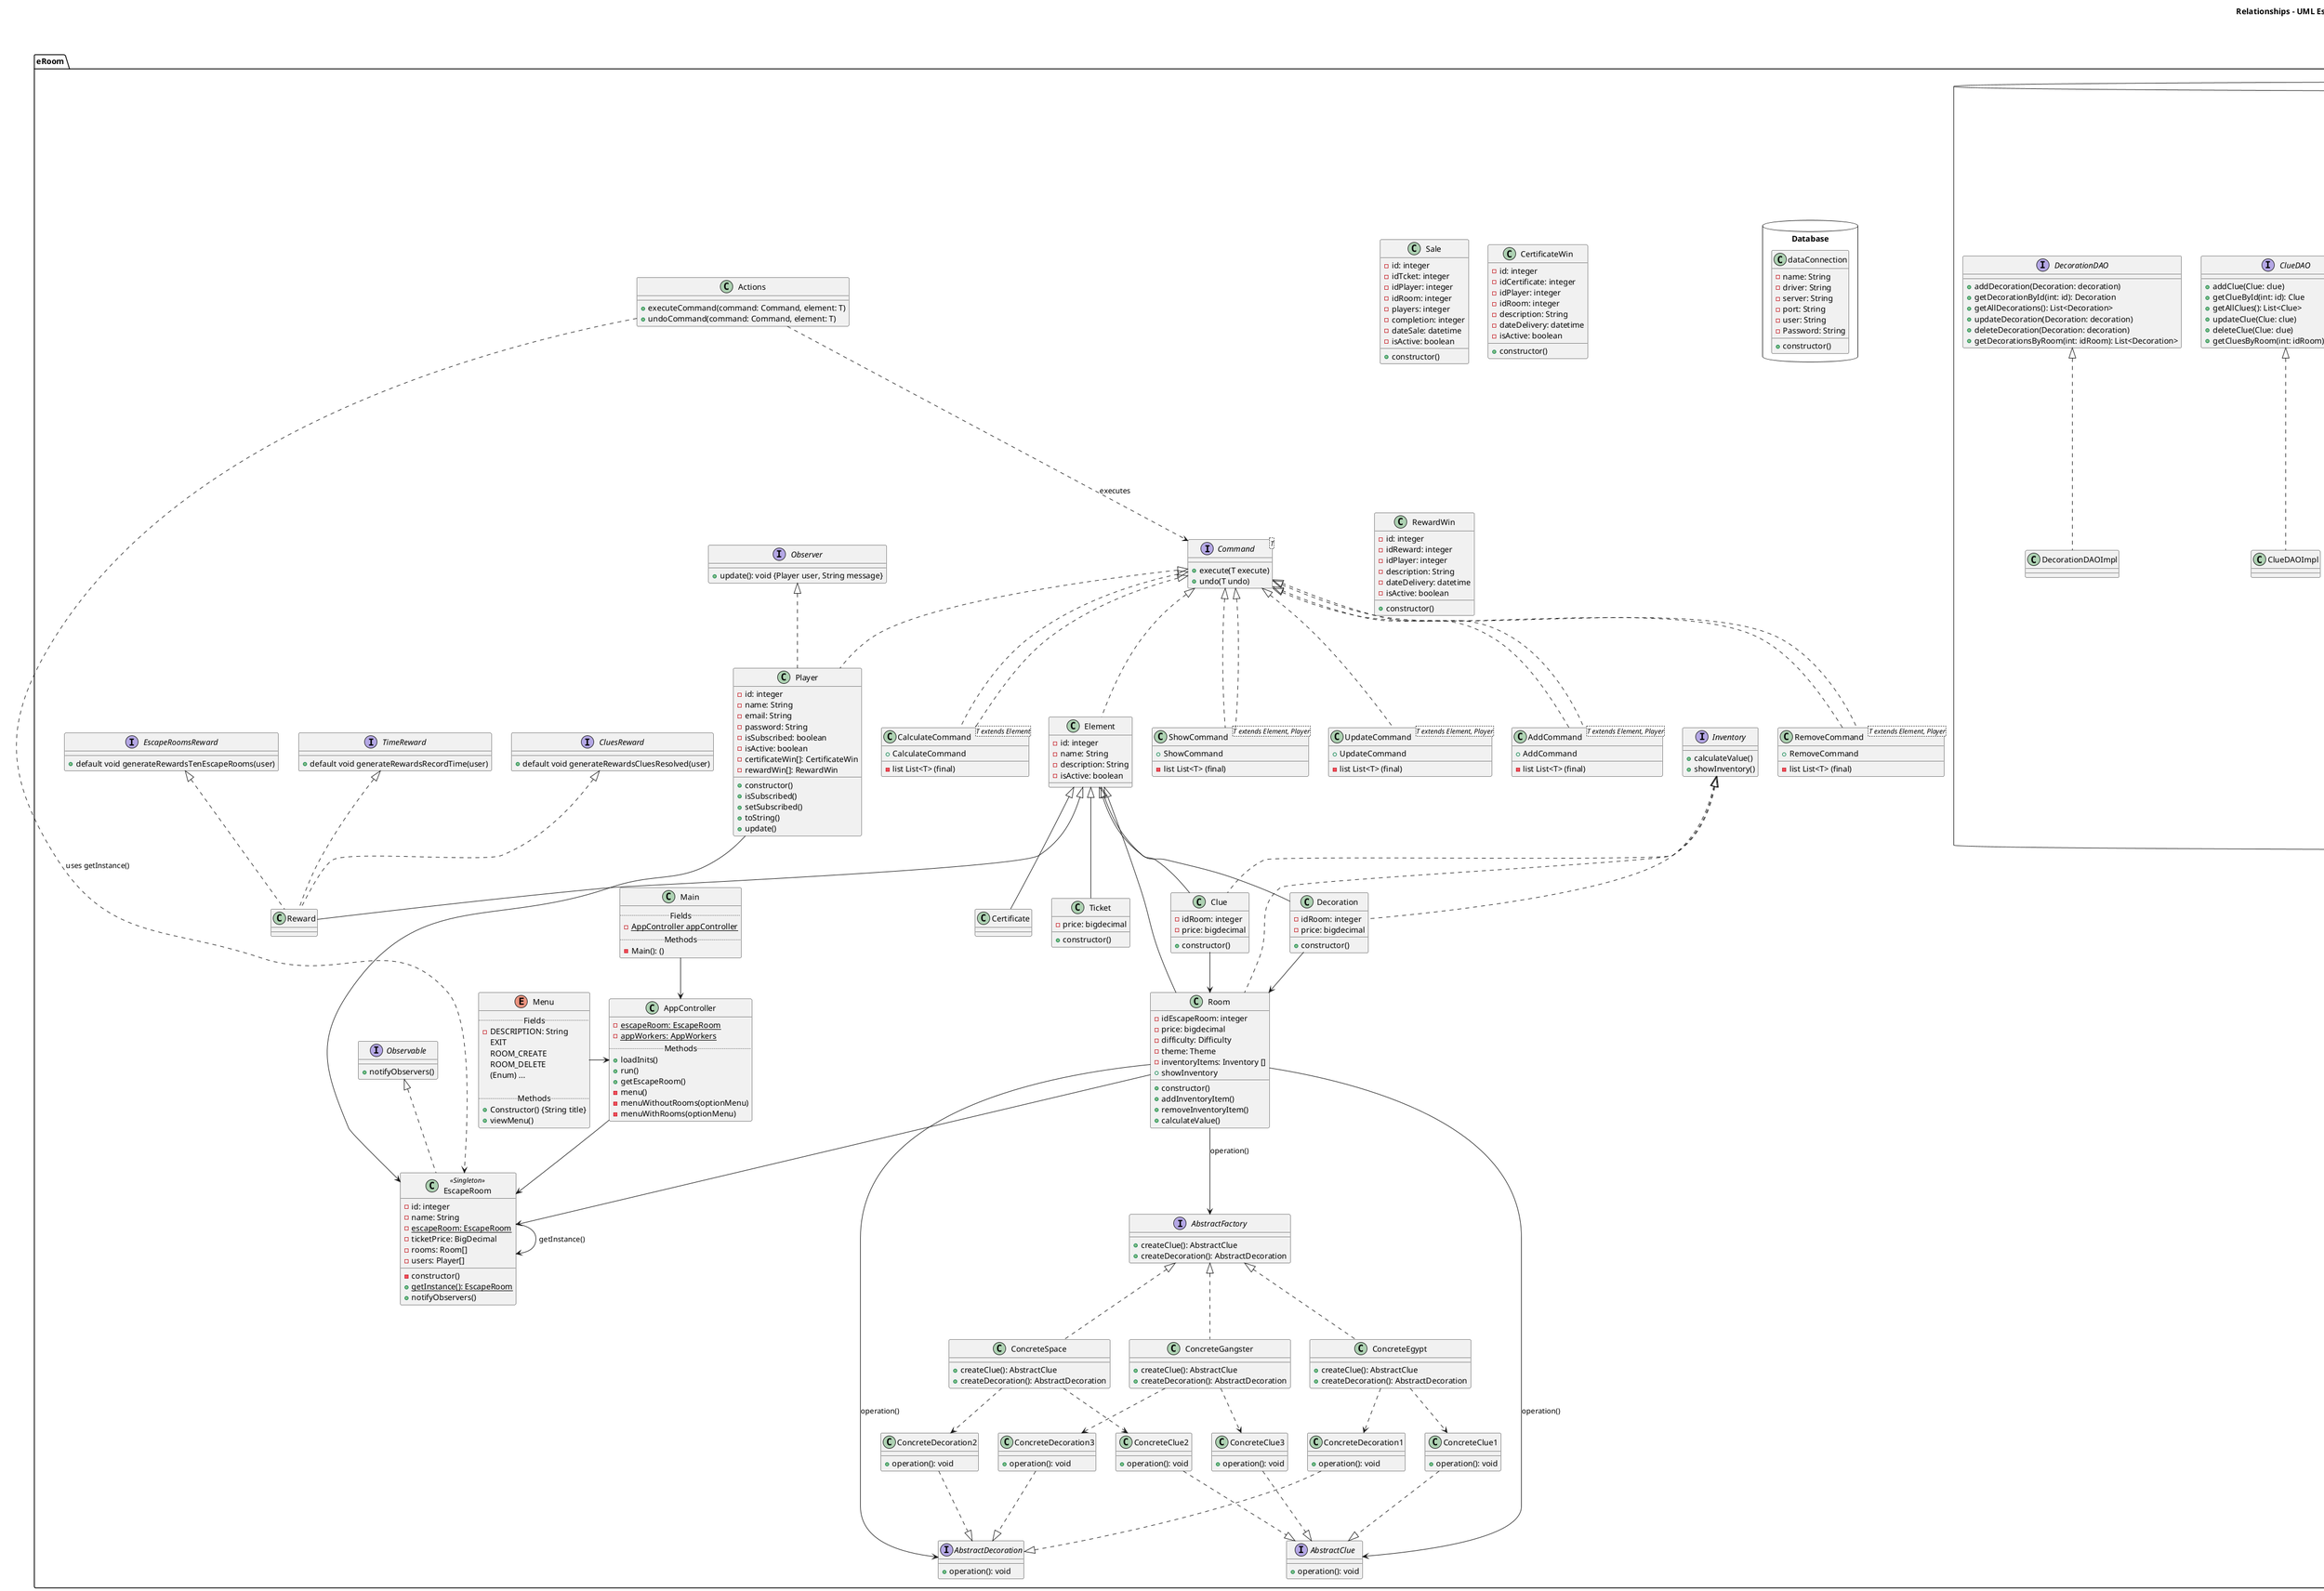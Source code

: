 @startuml
'https://plantuml.com/use-case-diagram
' https://plantuml.com/es/class-diagram

title Relationships - UML EscapeRoomA

package eRoom {

package enums {

enum Difficulty {
    EASY
    MEDIUM
    EXPERT
}
Difficulty -right-> Room

enum Theme {
   EGYPT
   SPACE
   GANGSTERS
}
Theme -right-> Room

}

class Element implements Command{
    '.. Fields ..
    -id: integer
    -name: String
    -description: String
    -isActive: boolean
}


class EscapeRoom <<Singleton>> implements Observable {
    '.. Fields ..
    -id: integer
    -name: String
    -{static} escapeRoom: EscapeRoom
    -ticketPrice: BigDecimal
    -rooms: Room[]
    -users: Player[]
    '.. Methods ..
    -constructor()
    +{static} getInstance(): EscapeRoom
    +notifyObservers()

}
Actions ..> EscapeRoom: uses getInstance()
Command <|.. AddCommand
Command <|.. RemoveCommand
Command <|.. ShowCommand
Command <|.. CalculateCommand
Actions ..> Command: executes

EscapeRoom -> EscapeRoom : getInstance()
note left of EscapeRoom::instance
    private static EscapeRoom instance;
end note



class Player implements Command, Observer {
   '.. Fields ..
   -id: integer
   -name: String
   -email: String
   -password: String
   -isSubscribed: boolean
   -isActive: boolean
   -certificateWin[]: CertificateWin
   -rewardWin[]: RewardWin
   '.. Methods ..
   +constructor()
   +isSubscribed()
   +setSubscribed()
   +toString()
   +update()
}
Player -down-> EscapeRoom

class Room extends Element implements Inventory {
   '.. Fields ..
    -idEscapeRoom: integer
    -price: bigdecimal
    -difficulty: Difficulty
    -theme: Theme
    -inventoryItems: Inventory []
   '.. Methods ..
    +constructor()
    +addInventoryItem()
    +removeInventoryItem()
    +calculateValue()
    +showInventory
}
Room -down-> EscapeRoom

class Clue extends Element implements Inventory  {
   '.. Fields ..
    -idRoom: integer
    -price: bigdecimal
   '.. Methods ..
    +constructor()
}
Clue -down-> Room


class Decoration extends Element implements Inventory{
   '.. Fields ..
    -idRoom: integer
    -price: bigdecimal
   '.. Methods ..
    +constructor()
}
Decoration -down-> Room

class Certificate extends Element {

}

class Reward extends Element implements TimeReward, EscapeRoomsReward, CluesReward {

}

class Ticket extends Element {
   '.. Fields ..
    -price: bigdecimal
   '.. Methods ..
    +constructor()
}

class Sale {
   '.. Fields ..
    -id: integer
    -idTcket: integer
    -idPlayer: integer
    -idRoom: integer
    -players: integer
    -completion: integer
    -dateSale: datetime
    -isActive: boolean
   '.. Methods ..
    +constructor()
}

class CertificateWin {
   '.. Fields ..
    -id: integer
    -idCertificate: integer
    -idPlayer: integer
    -idRoom: integer
    -description: String
    -dateDelivery: datetime
    -isActive: boolean
   '.. Methods ..
    +constructor()
}

class RewardWin {
   '.. Fields ..
    -id: integer
    -idReward: integer
    -idPlayer: integer
    -description: String
    -dateDelivery: datetime
    -isActive: boolean
   '.. Methods ..
    +constructor()
}

class Actions {
    +executeCommand(command: Command, element: T)
    +undoCommand(command: Command, element: T)
}


interface Observer {
    +update(): void {Player user, String message}

}

interface Observable {
    +notifyObservers()

}

interface TimeReward {
    +default void generateRewardsRecordTime(user)

}

interface EscapeRoomsReward {
    +default void generateRewardsTenEscapeRooms(user)

}
interface CluesReward {
    +default void generateRewardsCluesResolved(user)

}



interface Command<T> {
    +execute(T execute)
    +undo(T undo)
    }

class AddCommand<T extends Element, Player> implements Command<T> {
    -list List<T> (final)
    +AddCommand
    }

class UpdateCommand<T extends Element, Player> implements Command<T> {
    -list List<T> (final)
    +UpdateCommand
    }

class RemoveCommand<T extends Element, Player> implements Command<T>{
    -list List<T> (final)
    +RemoveCommand
    }

class ShowCommand<T extends Element, Player> implements Command<T> {
     -list List<T> (final)
     +ShowCommand
    }

class CalculateCommand<T extends Element> implements Command<T> {
      -list List<T> (final)
      +CalculateCommand
     }


interface Inventory {
    +calculateValue()
    +showInventory()
}

enum Menu {
    .. Fields ..
    -DESCRIPTION: String
    EXIT
    ROOM_CREATE
    ROOM_DELETE
    (Enum) ...

    .. Methods ..
    +Constructor() {String title}
    +viewMenu()
}
Menu -right->AppController


class Main {
    .. Fields ..
    -AppController {static} appController
    .. Methods ..
    -Main(): ()
}
Main -down-> AppController


class AppController {
    '.. Fields ..
    -{static} escapeRoom: EscapeRoom
    -{static} appWorkers: AppWorkers
    .. Methods ..
    +loadInits()
    +run()
    +getEscapeRoom()
    -menu()
    -menuWithoutRooms(optionMenu)
    -menuWithRooms(optionMenu)
}
AppController -down-> EscapeRoom




' ABSTRACT FACTORY

interface AbstractFactory {
    +createClue(): AbstractClue
    +createDecoration(): AbstractDecoration
}


class ConcreteEgypt {
    +createClue(): AbstractClue
    +createDecoration(): AbstractDecoration
}


class ConcreteSpace {
    +createClue(): AbstractClue
    +createDecoration(): AbstractDecoration
}


class ConcreteGangster {
    +createClue(): AbstractClue
    +createDecoration(): AbstractDecoration
}


interface AbstractClue {
    +operation(): void
}


interface AbstractDecoration {
    +operation(): void
}


class ConcreteClue1 {
    +operation(): void
}


class ConcreteDecoration1 {
    +operation(): void
}


class ConcreteClue2 {
    +operation(): void
}


class ConcreteDecoration2 {
    +operation(): void
}

class ConcreteClue3 {
    +operation(): void
}


class ConcreteDecoration3 {
    +operation(): void
}

AbstractFactory <|.. ConcreteEgypt
AbstractFactory <|.. ConcreteSpace
AbstractFactory <|.. ConcreteGangster
AbstractClue <|..up- ConcreteClue1
AbstractDecoration <|..up- ConcreteDecoration1
AbstractClue <|..up- ConcreteClue2
AbstractDecoration <|..up- ConcreteDecoration2
AbstractClue <|..up- ConcreteClue3
AbstractDecoration <|..up- ConcreteDecoration3
ConcreteEgypt ..> ConcreteClue1
ConcreteEgypt ..> ConcreteDecoration1
ConcreteSpace ..> ConcreteClue2
ConcreteSpace ..> ConcreteDecoration2
ConcreteGangster ..> ConcreteClue3
ConcreteGangster ..> ConcreteDecoration3

AbstractFactory <-up- Room : operation()
AbstractClue <-up- Room : operation()
AbstractDecoration <-up- Room : operation()

' DATABASE

package dao <<Database>> {

interface ScapeRoomDAO {
    +addScapeRoom(String: name)
    +updateScapeRoom(String: name)
}

package loadConfigDB {

class LoadConfigDB {
    '.. Fields ..
    -INPUT_FILE_WITH_PATH: path
    -properties: Properties
    '.. Methods ..
    -LoadConfigDB()
    +initialitze()
    +getString(String key): String
    +getBoolean(String key): boolean
    +getInt(String key): int
    '// Database general configuration
    +getDbType(): String
    +getSshEnable(): boolean
    '// Database MySql configuration
    +getMysqlUrl(): String
    +getMysqlHost(): String
    +getMysqlPort(): int
    +getMysqlSchema(): String
    +getMysqlUser(): String
    +getMysqlPassword(): String
    '// Database H2 configuration
    +getH2Url() String
    +getH2Driver(): String
    +getH2File(): String
    +getH2Schema(): int
    +getH2User(): String
    +getH2Password(): String
    '// SSH optional
    +getSshHost(): String
    +getSshPort(): int
    +getSshUser(): String
    +getSshPassword(): String
    +getSshLocalPort(): int
    +getSshRemoteHost(): String
    +getSshRemotePort(): int
}
}

package interfaces {

interface BaseDAO {
    '.. Fields ..
    '.. Methods ..
    +create(T entity): T
    +findById(int id): Optional<T>
    +findAll(): List<T>
    +update(T entity): T
    +deleteById(ID id)
    +isExistsById(ID id): boolean
}

interface CertificateDAO extends BaseDAO<Certificate, Integer> {
    '.. Fields ..
    '.. Methods ..
    +findByPlayerId(Int idPlayer): List<Certificate>
    +findByRoomId(Int idRoom): List<Certificate>
}

interface CertificateWinDAO extends BaseDAO<CertificateWin, Integer> {
    '.. Fields ..
    '.. Methods ..
}

interface ClueDAO extends BaseDAO<Clue, Integer> {
    '.. Fields ..
    '.. Methods ..
}

interface ConnectionDAO {
    '.. Fields ..
    '.. Methods ..
    +closeConnection()
}

interface ConnectionDAOSql {
    '.. Fields ..
    '.. Methods ..
    +beginTransaction()
    +commitTransaction()
    +rollbackTransaction()
}

interface DecorationDAO extends BaseDAO<Decoration, Integer> {
    '.. Fields ..
    '.. Methods ..
}

interface EscapeRoomDAO {
    '.. Fields ..
    '.. Methods ..
    +getConnectionDAO(): ConnectionDAO
    +getPlayerDAO(): PlayerDAO
    +getRoomDAO(): RoomDAO
    +getClueDAO(): ClueDAO
    +getDecorationDAO(): DecorationDAO
    +getCertificateDAO(): CertificateDAO
    +getRewardDAO(): RewardDAO
    +getTicketDAO(): TicketDAO
    +getSaleDAO(): SaleDAO
    +getCertificateWinDAO(): CertificateWinDAO
    +getRewardWinDAO(): RewardWinDAO
}

interface PlayerDAO extends BaseDAO<Player, Integer> {
    '.. Fields ..
    '.. Methods ..
    +findTopPlayers(int limit); List<Player>
}

interface RewardDAO extends BaseDAO<Reward, Integer> {
    '.. Fields ..
    '.. Methods ..
}

interface RewardWinDAO extends BaseDAO<RewardWin, Integer> {
    '.. Fields ..
    '.. Methods ..
}

interface RoomDAO extends BaseDAO<Room, Integer> {
    '.. Fields ..
    '.. Methods ..
    +calculateTotalRoomValue(): double
    +addClueToRoom(Integer roomId, Integer clueId)
    +addDecorationToRoom(Integer roomId, Integer decorationId)
}

interface SaleDAO extends BaseDAO<Sale, Integer> {
    '.. Fields ..
    '.. Methods ..
}

interface TicketDAO extends BaseDAO<Ticket, Integer> {
    '.. Fields ..
    '.. Methods ..
}
}

package factory {

class DAOFactory {
    '.. Fields ..
    -factoryType: String
    '.. Methods ..
    -Constructor()
    +getDAOFactory(): EscapeRoomDAO
}

class EscapeRoomH2 implements eRoom.dao.interfaces.EscapeRoomDAO {
    '.. Fields ..
    '.. Methods ..
}
}

package impl {

package H2 {

class CertificateDAOH2Impl implements eRoom.dao.interfaces.BaseDAO, eRoom.dao.interfaces.CertificateDAO {
    '.. Fields ..
    -connection: Connection
    -nameObject: String
    '.. Methods ..
    +Constructor()
}

class CertificateWinDAOH2Impl implements eRoom.dao.interfaces.BaseDAO, eRoom.dao.interfaces.CertificateWinDAO {
    '.. Fields ..
    -connection: Connection
    -nameObject: String
    '.. Methods ..
    +Constructor()
}

class ClueDAOH2Impl implements eRoom.dao.interfaces.BaseDAO, eRoom.dao.interfaces.ClueDAO {
    '.. Fields ..
    -connection: Connection
    -nameObject: String
    '.. Methods ..
    +Constructor()
}

class DecorationDAOH2Impl implements eRoom.dao.interfaces.BaseDAO, eRoom.dao.interfaces.DecorationDAO {
    '.. Fields ..
    -connection: Connection
    -nameObject: String
    '.. Methods ..
    +Constructor()
}

class PlayerDAOH2Impl implements eRoom.dao.interfaces.BaseDAO, eRoom.dao.interfaces.PlayerDAO {
    '.. Fields ..
    -connection: Connection
    -nameObject: String
    '.. Methods ..
    +Constructor()
}

class RewardDAOH2Impl implements eRoom.dao.interfaces.BaseDAO, eRoom.dao.interfaces.RewardDAO {
    '.. Fields ..
    -connection: Connection
    -nameObject: String
    '.. Methods ..
    +Constructor()
}

class RewardWinDAOH2Impl implements eRoom.dao.interfaces.BaseDAO, eRoom.dao.interfaces.RewardWinDAO {
    '.. Fields ..
    -connection: Connection
    -nameObject: String
    '.. Methods ..
    +Constructor()
}

class RoomDAOH2Impl implements eRoom.dao.interfaces.BaseDAO, eRoom.dao.interfaces.RoomDAO {
    '.. Fields ..
    -connection: Connection
    -nameObject: String
    '.. Methods ..
    +Constructor()
}

class SaleDAOH2Impl implements eRoom.dao.interfaces.BaseDAO, eRoom.dao.interfaces.SaleDAO {
    '.. Fields ..
    -connection: Connection
    -nameObject: String
    '.. Methods ..
    +Constructor()
}

class TicketDAOH2Impl implements eRoom.dao.interfaces.BaseDAO, eRoom.dao.interfaces.TicketDAO {
    '.. Fields ..
    -connection: Connection
    -nameObject: String
    '.. Methods ..
    +Constructor()
}



class ConnectionDAOH2Impl implements eRoom.dao.interfaces.ConnectionDAO, eRoom.dao.interfaces.ConnectionDAOsql {
     '.. Fields ..
    -instance: ConnectionDAOH2Impl
    -connection: Connection
    -INPUT_FILE_WITH_PATH: Path
    -URL: String
    -USERNAME: String
    -PASSWORD: String
    '.. Methods ..
    -ConnectionDAOH2Impl()
    +getInstance(): ConnectionDAOH2Impl
    +getConnection(): Connection
}






























}

}





























interface UserDAO {
    +addUser(User: user)
    +getUserById(int: id): Player
    +getAllUsers(): List<Player>
    +updateUser(User: user)
    +deleteUser(int: id)
    +getUserCertificates(int: id): List<Certificate>
    +getUserRewards(int: id): List<Reward>
}

class UserDAOImpl implements UserDAO {

}

interface RoomDAO {
    +addRoom(Room: room)
    +getRoomById(int: id): Room
    +getAllRooms(): List<Room>
    +updateRoom(Room: room)
    +deleteRoom(Room: room)
    +getRoomClues(int: idRoom): List<Clues>
    +getRoomDecorations(int: idRoom): List<Decorations>
}

class RoomDAOImpl implements RoomDAO {

}

interface ClueDAO {
    +addClue(Clue: clue)
    +getClueById(int: id): Clue
    +getAllClues(): List<Clue>
    +updateClue(Clue: clue)
    +deleteClue(Clue: clue)
    +getCluesByRoom(int: idRoom): List<Clue>
}



class ClueDAOImpl implements ClueDAO {

}




interface DecorationDAO {
    +addDecoration(Decoration: decoration)
    +getDecorationById(int: id): Decoration
    +getAllDecorations(): List<Decoration>
    +updateDecoration(Decoration: decoration)
    +deleteDecoration(Decoration: decoration)
    +getDecorationsByRoom(int: idRoom): List<Decoration>
}

class DecorationDAOImpl implements DecorationDAO {

}


class ScapeRoomDAOImpl implements ScapeRoomDAO {

}

}




package Database <<Database>> {

class dataConnection {
    -name: String
    -driver: String
    -server: String
    -port: String
    -user: String
    -Password: String
    +constructor()

}

}
}
@enduml
